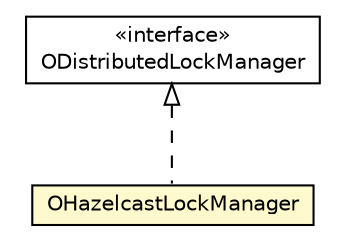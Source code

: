 #!/usr/local/bin/dot
#
# Class diagram 
# Generated by UMLGraph version R5_6-24-gf6e263 (http://www.umlgraph.org/)
#

digraph G {
	edge [fontname="Helvetica",fontsize=10,labelfontname="Helvetica",labelfontsize=10];
	node [fontname="Helvetica",fontsize=10,shape=plaintext];
	nodesep=0.25;
	ranksep=0.5;
	// com.orientechnologies.orient.server.distributed.ODistributedLockManager
	c3783602 [label=<<table title="com.orientechnologies.orient.server.distributed.ODistributedLockManager" border="0" cellborder="1" cellspacing="0" cellpadding="2" port="p" href="../distributed/ODistributedLockManager.html">
		<tr><td><table border="0" cellspacing="0" cellpadding="1">
<tr><td align="center" balign="center"> &#171;interface&#187; </td></tr>
<tr><td align="center" balign="center"> ODistributedLockManager </td></tr>
		</table></td></tr>
		</table>>, URL="../distributed/ODistributedLockManager.html", fontname="Helvetica", fontcolor="black", fontsize=10.0];
	// com.orientechnologies.orient.server.hazelcast.OHazelcastLockManager
	c3783865 [label=<<table title="com.orientechnologies.orient.server.hazelcast.OHazelcastLockManager" border="0" cellborder="1" cellspacing="0" cellpadding="2" port="p" bgcolor="lemonChiffon" href="./OHazelcastLockManager.html">
		<tr><td><table border="0" cellspacing="0" cellpadding="1">
<tr><td align="center" balign="center"> OHazelcastLockManager </td></tr>
		</table></td></tr>
		</table>>, URL="./OHazelcastLockManager.html", fontname="Helvetica", fontcolor="black", fontsize=10.0];
	//com.orientechnologies.orient.server.hazelcast.OHazelcastLockManager implements com.orientechnologies.orient.server.distributed.ODistributedLockManager
	c3783602:p -> c3783865:p [dir=back,arrowtail=empty,style=dashed];
}

